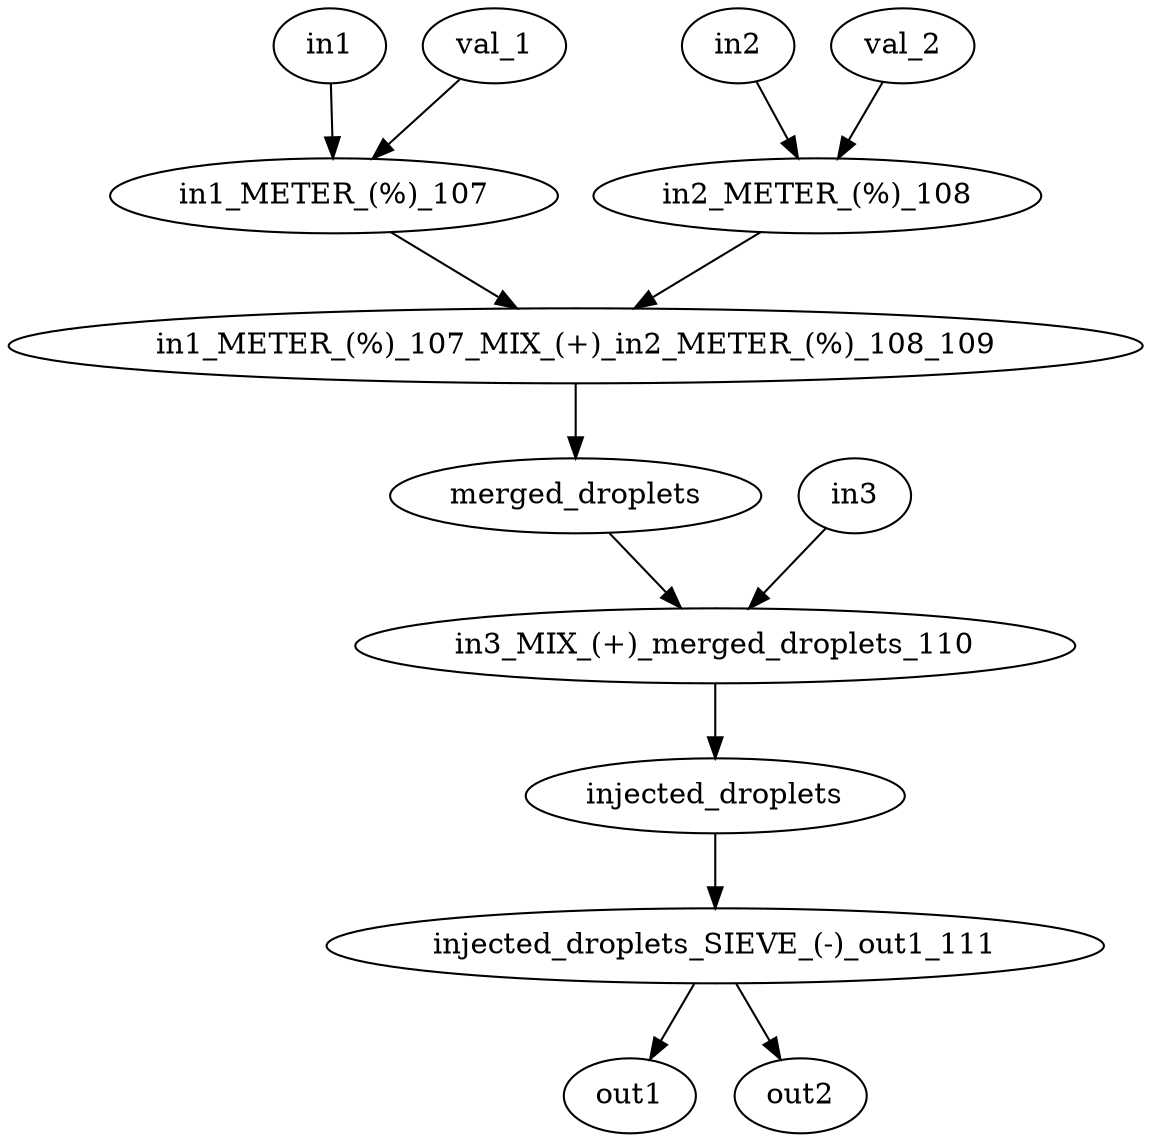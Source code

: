 strict digraph "" {
	in1 -> "in1_METER_(%)_107";
	in2 -> "in2_METER_(%)_108";
	in3 -> "in3_MIX_(+)_merged_droplets_110";
	merged_droplets -> "in3_MIX_(+)_merged_droplets_110";
	"in1_METER_(%)_107" -> "in1_METER_(%)_107_MIX_(+)_in2_METER_(%)_108_109";
	val_1 -> "in1_METER_(%)_107";
	"in2_METER_(%)_108" -> "in1_METER_(%)_107_MIX_(+)_in2_METER_(%)_108_109";
	val_2 -> "in2_METER_(%)_108";
	"in1_METER_(%)_107_MIX_(+)_in2_METER_(%)_108_109" -> merged_droplets;
	injected_droplets -> "injected_droplets_SIEVE_(-)_out1_111";
	"in3_MIX_(+)_merged_droplets_110" -> injected_droplets;
	"injected_droplets_SIEVE_(-)_out1_111" -> out1;
	"injected_droplets_SIEVE_(-)_out1_111" -> out2;
}

